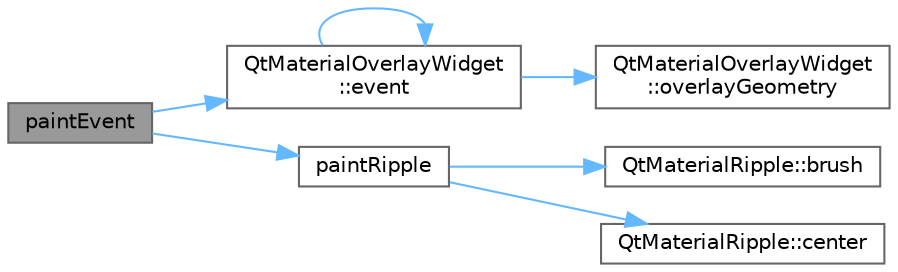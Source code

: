 digraph "paintEvent"
{
 // LATEX_PDF_SIZE
  bgcolor="transparent";
  edge [fontname=Helvetica,fontsize=10,labelfontname=Helvetica,labelfontsize=10];
  node [fontname=Helvetica,fontsize=10,shape=box,height=0.2,width=0.4];
  rankdir="LR";
  Node1 [id="Node000001",label="paintEvent",height=0.2,width=0.4,color="gray40", fillcolor="grey60", style="filled", fontcolor="black",tooltip="重写绘制事件，绘制水波纹效果"];
  Node1 -> Node2 [id="edge1_Node000001_Node000002",color="steelblue1",style="solid",tooltip=" "];
  Node2 [id="Node000002",label="QtMaterialOverlayWidget\l::event",height=0.2,width=0.4,color="grey40", fillcolor="white", style="filled",URL="$class_qt_material_overlay_widget.html#a53659a59434a35628675cf119bbd5468",tooltip="重写事件处理函数，处理父窗口变化"];
  Node2 -> Node2 [id="edge2_Node000002_Node000002",color="steelblue1",style="solid",tooltip=" "];
  Node2 -> Node3 [id="edge3_Node000002_Node000003",color="steelblue1",style="solid",tooltip=" "];
  Node3 [id="Node000003",label="QtMaterialOverlayWidget\l::overlayGeometry",height=0.2,width=0.4,color="grey40", fillcolor="white", style="filled",URL="$class_qt_material_overlay_widget.html#adabd54aa291ae3012501d2b31e93e396",tooltip="获取覆盖层几何区域"];
  Node1 -> Node4 [id="edge4_Node000001_Node000004",color="steelblue1",style="solid",tooltip=" "];
  Node4 [id="Node000004",label="paintRipple",height=0.2,width=0.4,color="grey40", fillcolor="white", style="filled",URL="$class_qt_material_ripple_overlay.html#ab4f5683082ed41653ac5ea83a8577934",tooltip="< 禁用拷贝"];
  Node4 -> Node5 [id="edge5_Node000004_Node000005",color="steelblue1",style="solid",tooltip=" "];
  Node5 [id="Node000005",label="QtMaterialRipple::brush",height=0.2,width=0.4,color="grey40", fillcolor="white", style="filled",URL="$class_qt_material_ripple.html#a2d2f7f3f9281a2f0cfa6c1b7eb3498cf",tooltip="获取水波纹画刷"];
  Node4 -> Node6 [id="edge6_Node000004_Node000006",color="steelblue1",style="solid",tooltip=" "];
  Node6 [id="Node000006",label="QtMaterialRipple::center",height=0.2,width=0.4,color="grey40", fillcolor="white", style="filled",URL="$class_qt_material_ripple.html#a5f359122d369d9f7e9d8a2854891b060",tooltip="获取水波纹中心点"];
}
